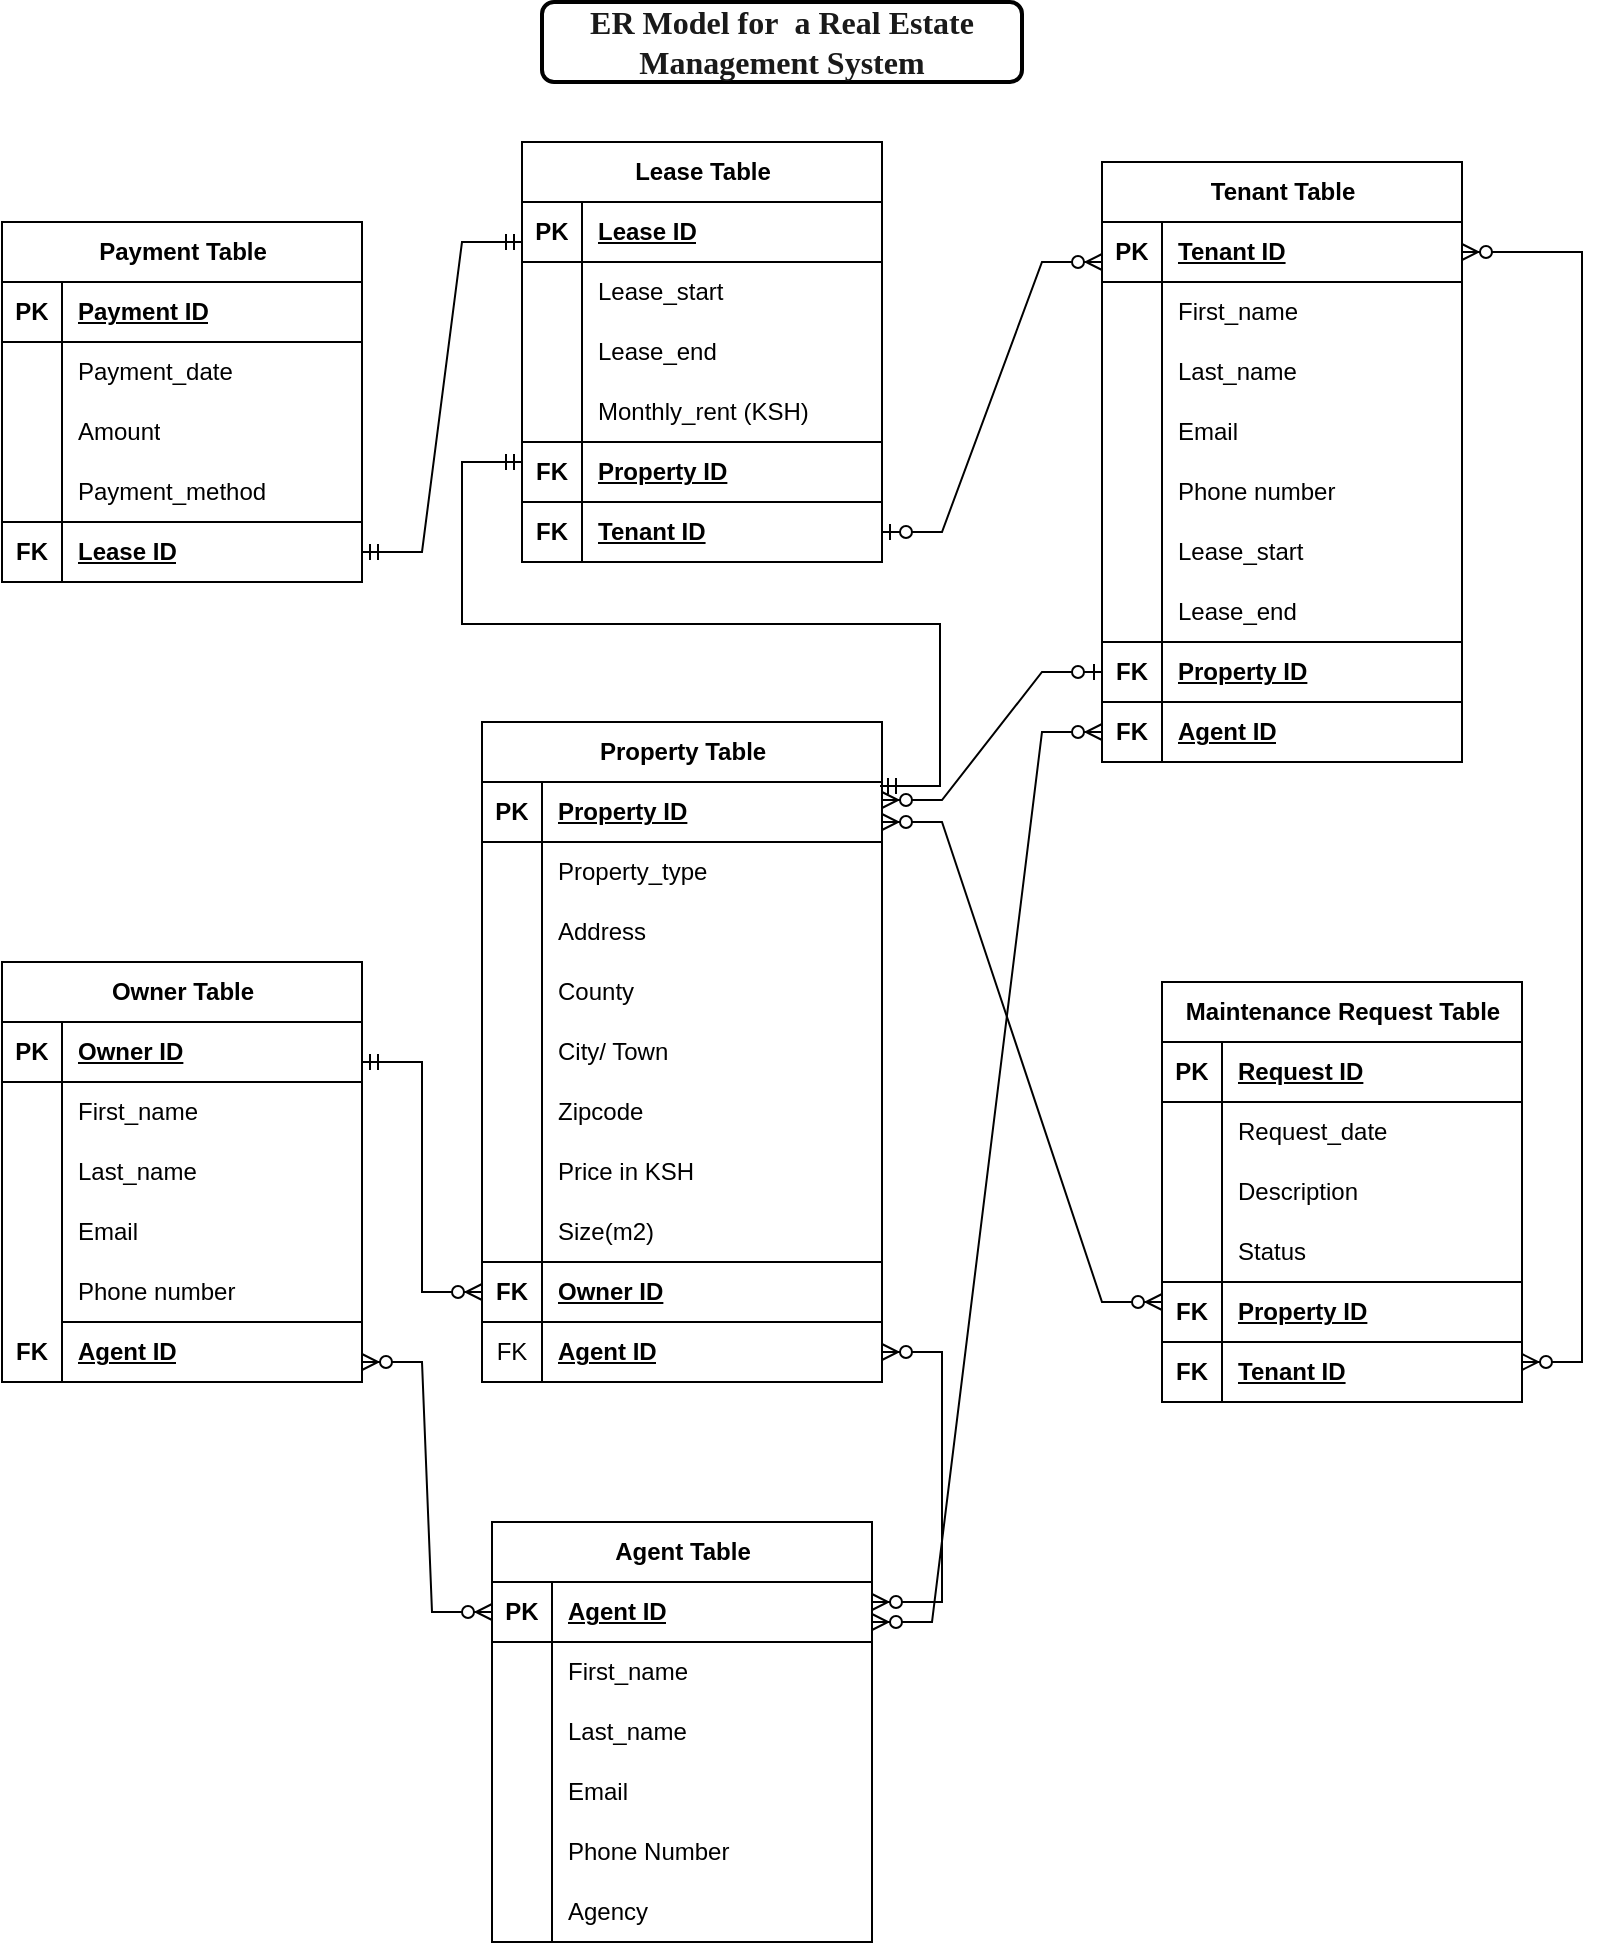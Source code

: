 <mxfile version="24.8.2">
  <diagram name="Page-1" id="UoeVk6RG-NFgn-PGUuKq">
    <mxGraphModel dx="1120" dy="2668" grid="1" gridSize="10" guides="1" tooltips="1" connect="1" arrows="1" fold="1" page="1" pageScale="1" pageWidth="850" pageHeight="1100" math="0" shadow="0">
      <root>
        <mxCell id="0" />
        <mxCell id="1" parent="0" />
        <mxCell id="qhLGTFf8GwA4wBO3YEkI-28" value="&lt;b&gt;&lt;font style=&quot;font-size: 16px;&quot; face=&quot;Times New Roman&quot; color=&quot;#1a1a1a&quot;&gt;ER Model for&amp;nbsp; a Real Estate Management System&lt;/font&gt;&lt;/b&gt;" style="text;align=center;html=1;verticalAlign=middle;whiteSpace=wrap;rounded=1;strokeColor=default;strokeWidth=2;" vertex="1" parent="1">
          <mxGeometry x="290" y="-2160" width="240" height="40" as="geometry" />
        </mxCell>
        <mxCell id="qhLGTFf8GwA4wBO3YEkI-51" value="" style="shape=tableRow;horizontal=0;startSize=0;swimlaneHead=0;swimlaneBody=0;fillColor=none;collapsible=0;dropTarget=0;points=[[0,0.5],[1,0.5]];portConstraint=eastwest;top=0;left=0;right=0;bottom=0;" vertex="1" parent="1">
          <mxGeometry x="550" y="-2130" width="180" height="30" as="geometry" />
        </mxCell>
        <mxCell id="qhLGTFf8GwA4wBO3YEkI-52" value="" style="shape=partialRectangle;connectable=0;fillColor=none;top=0;left=0;bottom=0;right=0;editable=1;overflow=hidden;whiteSpace=wrap;html=1;" vertex="1" parent="qhLGTFf8GwA4wBO3YEkI-51">
          <mxGeometry width="30" height="30" as="geometry">
            <mxRectangle width="30" height="30" as="alternateBounds" />
          </mxGeometry>
        </mxCell>
        <mxCell id="qhLGTFf8GwA4wBO3YEkI-54" value="" style="shape=tableRow;horizontal=0;startSize=0;swimlaneHead=0;swimlaneBody=0;fillColor=none;collapsible=0;dropTarget=0;points=[[0,0.5],[1,0.5]];portConstraint=eastwest;top=0;left=0;right=0;bottom=0;" vertex="1" parent="1">
          <mxGeometry x="600" y="-2060" width="180" height="30" as="geometry" />
        </mxCell>
        <mxCell id="qhLGTFf8GwA4wBO3YEkI-63" value="Property Table" style="shape=table;startSize=30;container=1;collapsible=1;childLayout=tableLayout;fixedRows=1;rowLines=0;fontStyle=1;align=center;resizeLast=1;html=1;" vertex="1" parent="1">
          <mxGeometry x="260" y="-1800" width="200" height="330" as="geometry" />
        </mxCell>
        <mxCell id="qhLGTFf8GwA4wBO3YEkI-257" value="" style="shape=tableRow;horizontal=0;startSize=0;swimlaneHead=0;swimlaneBody=0;fillColor=none;collapsible=0;dropTarget=0;points=[[0,0.5],[1,0.5]];portConstraint=eastwest;top=0;left=0;right=0;bottom=1;" vertex="1" parent="qhLGTFf8GwA4wBO3YEkI-63">
          <mxGeometry y="30" width="200" height="30" as="geometry" />
        </mxCell>
        <mxCell id="qhLGTFf8GwA4wBO3YEkI-258" value="PK" style="shape=partialRectangle;connectable=0;fillColor=none;top=0;left=0;bottom=0;right=0;fontStyle=1;overflow=hidden;whiteSpace=wrap;html=1;" vertex="1" parent="qhLGTFf8GwA4wBO3YEkI-257">
          <mxGeometry width="30" height="30" as="geometry">
            <mxRectangle width="30" height="30" as="alternateBounds" />
          </mxGeometry>
        </mxCell>
        <mxCell id="qhLGTFf8GwA4wBO3YEkI-259" value="Property ID" style="shape=partialRectangle;connectable=0;fillColor=none;top=0;left=0;bottom=0;right=0;align=left;spacingLeft=6;fontStyle=5;overflow=hidden;whiteSpace=wrap;html=1;" vertex="1" parent="qhLGTFf8GwA4wBO3YEkI-257">
          <mxGeometry x="30" width="170" height="30" as="geometry">
            <mxRectangle width="170" height="30" as="alternateBounds" />
          </mxGeometry>
        </mxCell>
        <mxCell id="qhLGTFf8GwA4wBO3YEkI-73" value="" style="shape=tableRow;horizontal=0;startSize=0;swimlaneHead=0;swimlaneBody=0;fillColor=none;collapsible=0;dropTarget=0;points=[[0,0.5],[1,0.5]];portConstraint=eastwest;top=0;left=0;right=0;bottom=0;" vertex="1" parent="qhLGTFf8GwA4wBO3YEkI-63">
          <mxGeometry y="60" width="200" height="30" as="geometry" />
        </mxCell>
        <mxCell id="qhLGTFf8GwA4wBO3YEkI-74" value="" style="shape=partialRectangle;connectable=0;fillColor=none;top=0;left=0;bottom=0;right=0;editable=1;overflow=hidden;whiteSpace=wrap;html=1;" vertex="1" parent="qhLGTFf8GwA4wBO3YEkI-73">
          <mxGeometry width="30" height="30" as="geometry">
            <mxRectangle width="30" height="30" as="alternateBounds" />
          </mxGeometry>
        </mxCell>
        <mxCell id="qhLGTFf8GwA4wBO3YEkI-75" value="Property_type" style="shape=partialRectangle;connectable=0;fillColor=none;top=0;left=0;bottom=0;right=0;align=left;spacingLeft=6;overflow=hidden;whiteSpace=wrap;html=1;" vertex="1" parent="qhLGTFf8GwA4wBO3YEkI-73">
          <mxGeometry x="30" width="170" height="30" as="geometry">
            <mxRectangle width="170" height="30" as="alternateBounds" />
          </mxGeometry>
        </mxCell>
        <mxCell id="qhLGTFf8GwA4wBO3YEkI-76" style="shape=tableRow;horizontal=0;startSize=0;swimlaneHead=0;swimlaneBody=0;fillColor=none;collapsible=0;dropTarget=0;points=[[0,0.5],[1,0.5]];portConstraint=eastwest;top=0;left=0;right=0;bottom=0;" vertex="1" parent="qhLGTFf8GwA4wBO3YEkI-63">
          <mxGeometry y="90" width="200" height="30" as="geometry" />
        </mxCell>
        <mxCell id="qhLGTFf8GwA4wBO3YEkI-77" style="shape=partialRectangle;connectable=0;fillColor=none;top=0;left=0;bottom=0;right=0;editable=1;overflow=hidden;whiteSpace=wrap;html=1;" vertex="1" parent="qhLGTFf8GwA4wBO3YEkI-76">
          <mxGeometry width="30" height="30" as="geometry">
            <mxRectangle width="30" height="30" as="alternateBounds" />
          </mxGeometry>
        </mxCell>
        <mxCell id="qhLGTFf8GwA4wBO3YEkI-78" value="Address" style="shape=partialRectangle;connectable=0;fillColor=none;top=0;left=0;bottom=0;right=0;align=left;spacingLeft=6;overflow=hidden;whiteSpace=wrap;html=1;" vertex="1" parent="qhLGTFf8GwA4wBO3YEkI-76">
          <mxGeometry x="30" width="170" height="30" as="geometry">
            <mxRectangle width="170" height="30" as="alternateBounds" />
          </mxGeometry>
        </mxCell>
        <mxCell id="qhLGTFf8GwA4wBO3YEkI-79" style="shape=tableRow;horizontal=0;startSize=0;swimlaneHead=0;swimlaneBody=0;fillColor=none;collapsible=0;dropTarget=0;points=[[0,0.5],[1,0.5]];portConstraint=eastwest;top=0;left=0;right=0;bottom=0;" vertex="1" parent="qhLGTFf8GwA4wBO3YEkI-63">
          <mxGeometry y="120" width="200" height="30" as="geometry" />
        </mxCell>
        <mxCell id="qhLGTFf8GwA4wBO3YEkI-80" style="shape=partialRectangle;connectable=0;fillColor=none;top=0;left=0;bottom=0;right=0;editable=1;overflow=hidden;whiteSpace=wrap;html=1;" vertex="1" parent="qhLGTFf8GwA4wBO3YEkI-79">
          <mxGeometry width="30" height="30" as="geometry">
            <mxRectangle width="30" height="30" as="alternateBounds" />
          </mxGeometry>
        </mxCell>
        <mxCell id="qhLGTFf8GwA4wBO3YEkI-81" value="County" style="shape=partialRectangle;connectable=0;fillColor=none;top=0;left=0;bottom=0;right=0;align=left;spacingLeft=6;overflow=hidden;whiteSpace=wrap;html=1;" vertex="1" parent="qhLGTFf8GwA4wBO3YEkI-79">
          <mxGeometry x="30" width="170" height="30" as="geometry">
            <mxRectangle width="170" height="30" as="alternateBounds" />
          </mxGeometry>
        </mxCell>
        <mxCell id="qhLGTFf8GwA4wBO3YEkI-94" style="shape=tableRow;horizontal=0;startSize=0;swimlaneHead=0;swimlaneBody=0;fillColor=none;collapsible=0;dropTarget=0;points=[[0,0.5],[1,0.5]];portConstraint=eastwest;top=0;left=0;right=0;bottom=0;" vertex="1" parent="qhLGTFf8GwA4wBO3YEkI-63">
          <mxGeometry y="150" width="200" height="30" as="geometry" />
        </mxCell>
        <mxCell id="qhLGTFf8GwA4wBO3YEkI-95" style="shape=partialRectangle;connectable=0;fillColor=none;top=0;left=0;bottom=0;right=0;editable=1;overflow=hidden;whiteSpace=wrap;html=1;" vertex="1" parent="qhLGTFf8GwA4wBO3YEkI-94">
          <mxGeometry width="30" height="30" as="geometry">
            <mxRectangle width="30" height="30" as="alternateBounds" />
          </mxGeometry>
        </mxCell>
        <mxCell id="qhLGTFf8GwA4wBO3YEkI-96" value="City/ Town" style="shape=partialRectangle;connectable=0;fillColor=none;top=0;left=0;bottom=0;right=0;align=left;spacingLeft=6;overflow=hidden;whiteSpace=wrap;html=1;" vertex="1" parent="qhLGTFf8GwA4wBO3YEkI-94">
          <mxGeometry x="30" width="170" height="30" as="geometry">
            <mxRectangle width="170" height="30" as="alternateBounds" />
          </mxGeometry>
        </mxCell>
        <mxCell id="qhLGTFf8GwA4wBO3YEkI-91" style="shape=tableRow;horizontal=0;startSize=0;swimlaneHead=0;swimlaneBody=0;fillColor=none;collapsible=0;dropTarget=0;points=[[0,0.5],[1,0.5]];portConstraint=eastwest;top=0;left=0;right=0;bottom=0;" vertex="1" parent="qhLGTFf8GwA4wBO3YEkI-63">
          <mxGeometry y="180" width="200" height="30" as="geometry" />
        </mxCell>
        <mxCell id="qhLGTFf8GwA4wBO3YEkI-92" style="shape=partialRectangle;connectable=0;fillColor=none;top=0;left=0;bottom=0;right=0;editable=1;overflow=hidden;whiteSpace=wrap;html=1;" vertex="1" parent="qhLGTFf8GwA4wBO3YEkI-91">
          <mxGeometry width="30" height="30" as="geometry">
            <mxRectangle width="30" height="30" as="alternateBounds" />
          </mxGeometry>
        </mxCell>
        <mxCell id="qhLGTFf8GwA4wBO3YEkI-93" value="Zipcode" style="shape=partialRectangle;connectable=0;fillColor=none;top=0;left=0;bottom=0;right=0;align=left;spacingLeft=6;overflow=hidden;whiteSpace=wrap;html=1;" vertex="1" parent="qhLGTFf8GwA4wBO3YEkI-91">
          <mxGeometry x="30" width="170" height="30" as="geometry">
            <mxRectangle width="170" height="30" as="alternateBounds" />
          </mxGeometry>
        </mxCell>
        <mxCell id="qhLGTFf8GwA4wBO3YEkI-88" style="shape=tableRow;horizontal=0;startSize=0;swimlaneHead=0;swimlaneBody=0;fillColor=none;collapsible=0;dropTarget=0;points=[[0,0.5],[1,0.5]];portConstraint=eastwest;top=0;left=0;right=0;bottom=0;" vertex="1" parent="qhLGTFf8GwA4wBO3YEkI-63">
          <mxGeometry y="210" width="200" height="30" as="geometry" />
        </mxCell>
        <mxCell id="qhLGTFf8GwA4wBO3YEkI-89" style="shape=partialRectangle;connectable=0;fillColor=none;top=0;left=0;bottom=0;right=0;editable=1;overflow=hidden;whiteSpace=wrap;html=1;" vertex="1" parent="qhLGTFf8GwA4wBO3YEkI-88">
          <mxGeometry width="30" height="30" as="geometry">
            <mxRectangle width="30" height="30" as="alternateBounds" />
          </mxGeometry>
        </mxCell>
        <mxCell id="qhLGTFf8GwA4wBO3YEkI-90" value="Price in KSH" style="shape=partialRectangle;connectable=0;fillColor=none;top=0;left=0;bottom=0;right=0;align=left;spacingLeft=6;overflow=hidden;whiteSpace=wrap;html=1;" vertex="1" parent="qhLGTFf8GwA4wBO3YEkI-88">
          <mxGeometry x="30" width="170" height="30" as="geometry">
            <mxRectangle width="170" height="30" as="alternateBounds" />
          </mxGeometry>
        </mxCell>
        <mxCell id="qhLGTFf8GwA4wBO3YEkI-85" style="shape=tableRow;horizontal=0;startSize=0;swimlaneHead=0;swimlaneBody=0;fillColor=none;collapsible=0;dropTarget=0;points=[[0,0.5],[1,0.5]];portConstraint=eastwest;top=0;left=0;right=0;bottom=0;" vertex="1" parent="qhLGTFf8GwA4wBO3YEkI-63">
          <mxGeometry y="240" width="200" height="30" as="geometry" />
        </mxCell>
        <mxCell id="qhLGTFf8GwA4wBO3YEkI-86" style="shape=partialRectangle;connectable=0;fillColor=none;top=0;left=0;bottom=0;right=0;editable=1;overflow=hidden;whiteSpace=wrap;html=1;" vertex="1" parent="qhLGTFf8GwA4wBO3YEkI-85">
          <mxGeometry width="30" height="30" as="geometry">
            <mxRectangle width="30" height="30" as="alternateBounds" />
          </mxGeometry>
        </mxCell>
        <mxCell id="qhLGTFf8GwA4wBO3YEkI-87" value="Size(m2)" style="shape=partialRectangle;connectable=0;fillColor=none;top=0;left=0;bottom=0;right=0;align=left;spacingLeft=6;overflow=hidden;whiteSpace=wrap;html=1;" vertex="1" parent="qhLGTFf8GwA4wBO3YEkI-85">
          <mxGeometry x="30" width="170" height="30" as="geometry">
            <mxRectangle width="170" height="30" as="alternateBounds" />
          </mxGeometry>
        </mxCell>
        <mxCell id="qhLGTFf8GwA4wBO3YEkI-156" style="shape=tableRow;horizontal=0;startSize=0;swimlaneHead=0;swimlaneBody=0;fillColor=none;collapsible=0;dropTarget=0;points=[[0,0.5],[1,0.5]];portConstraint=eastwest;top=0;left=0;right=0;bottom=0;" vertex="1" parent="qhLGTFf8GwA4wBO3YEkI-63">
          <mxGeometry y="270" width="200" height="30" as="geometry" />
        </mxCell>
        <mxCell id="qhLGTFf8GwA4wBO3YEkI-157" value="&lt;b&gt;FK&lt;/b&gt;" style="shape=partialRectangle;connectable=0;fillColor=none;top=1;left=0;bottom=0;right=0;editable=1;overflow=hidden;whiteSpace=wrap;html=1;" vertex="1" parent="qhLGTFf8GwA4wBO3YEkI-156">
          <mxGeometry width="30" height="30" as="geometry">
            <mxRectangle width="30" height="30" as="alternateBounds" />
          </mxGeometry>
        </mxCell>
        <mxCell id="qhLGTFf8GwA4wBO3YEkI-158" value="&lt;b&gt;&lt;u&gt;Owner ID&lt;/u&gt;&lt;/b&gt;" style="shape=partialRectangle;connectable=0;fillColor=none;top=1;left=0;bottom=0;right=0;align=left;spacingLeft=6;overflow=hidden;whiteSpace=wrap;html=1;" vertex="1" parent="qhLGTFf8GwA4wBO3YEkI-156">
          <mxGeometry x="30" width="170" height="30" as="geometry">
            <mxRectangle width="170" height="30" as="alternateBounds" />
          </mxGeometry>
        </mxCell>
        <mxCell id="qhLGTFf8GwA4wBO3YEkI-153" style="shape=tableRow;horizontal=0;startSize=0;swimlaneHead=0;swimlaneBody=0;fillColor=none;collapsible=0;dropTarget=0;points=[[0,0.5],[1,0.5]];portConstraint=eastwest;top=0;left=0;right=0;bottom=0;" vertex="1" parent="qhLGTFf8GwA4wBO3YEkI-63">
          <mxGeometry y="300" width="200" height="30" as="geometry" />
        </mxCell>
        <mxCell id="qhLGTFf8GwA4wBO3YEkI-154" value="FK" style="shape=partialRectangle;connectable=0;fillColor=none;top=1;left=0;bottom=0;right=0;editable=1;overflow=hidden;whiteSpace=wrap;html=1;" vertex="1" parent="qhLGTFf8GwA4wBO3YEkI-153">
          <mxGeometry width="30" height="30" as="geometry">
            <mxRectangle width="30" height="30" as="alternateBounds" />
          </mxGeometry>
        </mxCell>
        <mxCell id="qhLGTFf8GwA4wBO3YEkI-155" value="&lt;b&gt;&lt;u&gt;Agent ID&lt;/u&gt;&lt;/b&gt;" style="shape=partialRectangle;connectable=0;fillColor=none;top=1;left=0;bottom=0;right=0;align=left;spacingLeft=6;overflow=hidden;whiteSpace=wrap;html=1;" vertex="1" parent="qhLGTFf8GwA4wBO3YEkI-153">
          <mxGeometry x="30" width="170" height="30" as="geometry">
            <mxRectangle width="170" height="30" as="alternateBounds" />
          </mxGeometry>
        </mxCell>
        <mxCell id="qhLGTFf8GwA4wBO3YEkI-97" value="Owner Table" style="shape=table;startSize=30;container=1;collapsible=1;childLayout=tableLayout;fixedRows=1;rowLines=0;fontStyle=1;align=center;resizeLast=1;html=1;" vertex="1" parent="1">
          <mxGeometry x="20" y="-1680" width="180" height="210" as="geometry" />
        </mxCell>
        <mxCell id="qhLGTFf8GwA4wBO3YEkI-98" value="" style="shape=tableRow;horizontal=0;startSize=0;swimlaneHead=0;swimlaneBody=0;fillColor=none;collapsible=0;dropTarget=0;points=[[0,0.5],[1,0.5]];portConstraint=eastwest;top=0;left=0;right=0;bottom=1;" vertex="1" parent="qhLGTFf8GwA4wBO3YEkI-97">
          <mxGeometry y="30" width="180" height="30" as="geometry" />
        </mxCell>
        <mxCell id="qhLGTFf8GwA4wBO3YEkI-99" value="PK" style="shape=partialRectangle;connectable=0;fillColor=none;top=0;left=0;bottom=0;right=0;fontStyle=1;overflow=hidden;whiteSpace=wrap;html=1;" vertex="1" parent="qhLGTFf8GwA4wBO3YEkI-98">
          <mxGeometry width="30" height="30" as="geometry">
            <mxRectangle width="30" height="30" as="alternateBounds" />
          </mxGeometry>
        </mxCell>
        <mxCell id="qhLGTFf8GwA4wBO3YEkI-100" value="Owner ID" style="shape=partialRectangle;connectable=0;fillColor=none;top=0;left=0;bottom=0;right=0;align=left;spacingLeft=6;fontStyle=5;overflow=hidden;whiteSpace=wrap;html=1;" vertex="1" parent="qhLGTFf8GwA4wBO3YEkI-98">
          <mxGeometry x="30" width="150" height="30" as="geometry">
            <mxRectangle width="150" height="30" as="alternateBounds" />
          </mxGeometry>
        </mxCell>
        <mxCell id="qhLGTFf8GwA4wBO3YEkI-101" value="" style="shape=tableRow;horizontal=0;startSize=0;swimlaneHead=0;swimlaneBody=0;fillColor=none;collapsible=0;dropTarget=0;points=[[0,0.5],[1,0.5]];portConstraint=eastwest;top=0;left=0;right=0;bottom=0;" vertex="1" parent="qhLGTFf8GwA4wBO3YEkI-97">
          <mxGeometry y="60" width="180" height="30" as="geometry" />
        </mxCell>
        <mxCell id="qhLGTFf8GwA4wBO3YEkI-102" value="" style="shape=partialRectangle;connectable=0;fillColor=none;top=0;left=0;bottom=0;right=0;editable=1;overflow=hidden;whiteSpace=wrap;html=1;" vertex="1" parent="qhLGTFf8GwA4wBO3YEkI-101">
          <mxGeometry width="30" height="30" as="geometry">
            <mxRectangle width="30" height="30" as="alternateBounds" />
          </mxGeometry>
        </mxCell>
        <mxCell id="qhLGTFf8GwA4wBO3YEkI-103" value="First_name" style="shape=partialRectangle;connectable=0;fillColor=none;top=0;left=0;bottom=0;right=0;align=left;spacingLeft=6;overflow=hidden;whiteSpace=wrap;html=1;" vertex="1" parent="qhLGTFf8GwA4wBO3YEkI-101">
          <mxGeometry x="30" width="150" height="30" as="geometry">
            <mxRectangle width="150" height="30" as="alternateBounds" />
          </mxGeometry>
        </mxCell>
        <mxCell id="qhLGTFf8GwA4wBO3YEkI-104" value="" style="shape=tableRow;horizontal=0;startSize=0;swimlaneHead=0;swimlaneBody=0;fillColor=none;collapsible=0;dropTarget=0;points=[[0,0.5],[1,0.5]];portConstraint=eastwest;top=0;left=0;right=0;bottom=0;" vertex="1" parent="qhLGTFf8GwA4wBO3YEkI-97">
          <mxGeometry y="90" width="180" height="30" as="geometry" />
        </mxCell>
        <mxCell id="qhLGTFf8GwA4wBO3YEkI-105" value="" style="shape=partialRectangle;connectable=0;fillColor=none;top=0;left=0;bottom=0;right=0;editable=1;overflow=hidden;whiteSpace=wrap;html=1;" vertex="1" parent="qhLGTFf8GwA4wBO3YEkI-104">
          <mxGeometry width="30" height="30" as="geometry">
            <mxRectangle width="30" height="30" as="alternateBounds" />
          </mxGeometry>
        </mxCell>
        <mxCell id="qhLGTFf8GwA4wBO3YEkI-106" value="Last_name" style="shape=partialRectangle;connectable=0;fillColor=none;top=0;left=0;bottom=0;right=0;align=left;spacingLeft=6;overflow=hidden;whiteSpace=wrap;html=1;" vertex="1" parent="qhLGTFf8GwA4wBO3YEkI-104">
          <mxGeometry x="30" width="150" height="30" as="geometry">
            <mxRectangle width="150" height="30" as="alternateBounds" />
          </mxGeometry>
        </mxCell>
        <mxCell id="qhLGTFf8GwA4wBO3YEkI-107" value="" style="shape=tableRow;horizontal=0;startSize=0;swimlaneHead=0;swimlaneBody=0;fillColor=none;collapsible=0;dropTarget=0;points=[[0,0.5],[1,0.5]];portConstraint=eastwest;top=0;left=0;right=0;bottom=0;" vertex="1" parent="qhLGTFf8GwA4wBO3YEkI-97">
          <mxGeometry y="120" width="180" height="30" as="geometry" />
        </mxCell>
        <mxCell id="qhLGTFf8GwA4wBO3YEkI-108" value="" style="shape=partialRectangle;connectable=0;fillColor=none;top=0;left=0;bottom=0;right=0;editable=1;overflow=hidden;whiteSpace=wrap;html=1;" vertex="1" parent="qhLGTFf8GwA4wBO3YEkI-107">
          <mxGeometry width="30" height="30" as="geometry">
            <mxRectangle width="30" height="30" as="alternateBounds" />
          </mxGeometry>
        </mxCell>
        <mxCell id="qhLGTFf8GwA4wBO3YEkI-109" value="Email" style="shape=partialRectangle;connectable=0;fillColor=none;top=0;left=0;bottom=0;right=0;align=left;spacingLeft=6;overflow=hidden;whiteSpace=wrap;html=1;" vertex="1" parent="qhLGTFf8GwA4wBO3YEkI-107">
          <mxGeometry x="30" width="150" height="30" as="geometry">
            <mxRectangle width="150" height="30" as="alternateBounds" />
          </mxGeometry>
        </mxCell>
        <mxCell id="qhLGTFf8GwA4wBO3YEkI-116" style="shape=tableRow;horizontal=0;startSize=0;swimlaneHead=0;swimlaneBody=0;fillColor=none;collapsible=0;dropTarget=0;points=[[0,0.5],[1,0.5]];portConstraint=eastwest;top=0;left=0;right=0;bottom=0;" vertex="1" parent="qhLGTFf8GwA4wBO3YEkI-97">
          <mxGeometry y="150" width="180" height="30" as="geometry" />
        </mxCell>
        <mxCell id="qhLGTFf8GwA4wBO3YEkI-117" style="shape=partialRectangle;connectable=0;fillColor=none;top=0;left=0;bottom=0;right=0;editable=1;overflow=hidden;whiteSpace=wrap;html=1;" vertex="1" parent="qhLGTFf8GwA4wBO3YEkI-116">
          <mxGeometry width="30" height="30" as="geometry">
            <mxRectangle width="30" height="30" as="alternateBounds" />
          </mxGeometry>
        </mxCell>
        <mxCell id="qhLGTFf8GwA4wBO3YEkI-118" value="Phone number" style="shape=partialRectangle;connectable=0;fillColor=none;top=0;left=0;bottom=0;right=0;align=left;spacingLeft=6;overflow=hidden;whiteSpace=wrap;html=1;" vertex="1" parent="qhLGTFf8GwA4wBO3YEkI-116">
          <mxGeometry x="30" width="150" height="30" as="geometry">
            <mxRectangle width="150" height="30" as="alternateBounds" />
          </mxGeometry>
        </mxCell>
        <mxCell id="qhLGTFf8GwA4wBO3YEkI-119" style="shape=tableRow;horizontal=0;startSize=0;swimlaneHead=0;swimlaneBody=0;fillColor=none;collapsible=0;dropTarget=0;points=[[0,0.5],[1,0.5]];portConstraint=eastwest;top=0;left=0;right=0;bottom=0;" vertex="1" parent="qhLGTFf8GwA4wBO3YEkI-97">
          <mxGeometry y="180" width="180" height="30" as="geometry" />
        </mxCell>
        <mxCell id="qhLGTFf8GwA4wBO3YEkI-120" value="&lt;b&gt;FK&lt;/b&gt;" style="shape=partialRectangle;connectable=0;fillColor=none;top=0;left=0;bottom=0;right=0;editable=1;overflow=hidden;whiteSpace=wrap;html=1;" vertex="1" parent="qhLGTFf8GwA4wBO3YEkI-119">
          <mxGeometry width="30" height="30" as="geometry">
            <mxRectangle width="30" height="30" as="alternateBounds" />
          </mxGeometry>
        </mxCell>
        <mxCell id="qhLGTFf8GwA4wBO3YEkI-121" value="&lt;b&gt;&lt;u&gt;Agent ID&lt;/u&gt;&lt;/b&gt;" style="shape=partialRectangle;connectable=0;fillColor=none;top=1;left=0;bottom=0;right=0;align=left;spacingLeft=6;overflow=hidden;whiteSpace=wrap;html=1;" vertex="1" parent="qhLGTFf8GwA4wBO3YEkI-119">
          <mxGeometry x="30" width="150" height="30" as="geometry">
            <mxRectangle width="150" height="30" as="alternateBounds" />
          </mxGeometry>
        </mxCell>
        <mxCell id="qhLGTFf8GwA4wBO3YEkI-125" value="Tenant Table" style="shape=table;startSize=30;container=1;collapsible=1;childLayout=tableLayout;fixedRows=1;rowLines=0;fontStyle=1;align=center;resizeLast=1;html=1;" vertex="1" parent="1">
          <mxGeometry x="570" y="-2080" width="180" height="300" as="geometry" />
        </mxCell>
        <mxCell id="qhLGTFf8GwA4wBO3YEkI-126" value="" style="shape=tableRow;horizontal=0;startSize=0;swimlaneHead=0;swimlaneBody=0;fillColor=none;collapsible=0;dropTarget=0;points=[[0,0.5],[1,0.5]];portConstraint=eastwest;top=0;left=0;right=0;bottom=1;" vertex="1" parent="qhLGTFf8GwA4wBO3YEkI-125">
          <mxGeometry y="30" width="180" height="30" as="geometry" />
        </mxCell>
        <mxCell id="qhLGTFf8GwA4wBO3YEkI-127" value="PK" style="shape=partialRectangle;connectable=0;fillColor=none;top=0;left=0;bottom=0;right=0;fontStyle=1;overflow=hidden;whiteSpace=wrap;html=1;" vertex="1" parent="qhLGTFf8GwA4wBO3YEkI-126">
          <mxGeometry width="30" height="30" as="geometry">
            <mxRectangle width="30" height="30" as="alternateBounds" />
          </mxGeometry>
        </mxCell>
        <mxCell id="qhLGTFf8GwA4wBO3YEkI-128" value="Tenant ID" style="shape=partialRectangle;connectable=0;fillColor=none;top=0;left=0;bottom=0;right=0;align=left;spacingLeft=6;fontStyle=5;overflow=hidden;whiteSpace=wrap;html=1;" vertex="1" parent="qhLGTFf8GwA4wBO3YEkI-126">
          <mxGeometry x="30" width="150" height="30" as="geometry">
            <mxRectangle width="150" height="30" as="alternateBounds" />
          </mxGeometry>
        </mxCell>
        <mxCell id="qhLGTFf8GwA4wBO3YEkI-129" value="" style="shape=tableRow;horizontal=0;startSize=0;swimlaneHead=0;swimlaneBody=0;fillColor=none;collapsible=0;dropTarget=0;points=[[0,0.5],[1,0.5]];portConstraint=eastwest;top=0;left=0;right=0;bottom=0;" vertex="1" parent="qhLGTFf8GwA4wBO3YEkI-125">
          <mxGeometry y="60" width="180" height="30" as="geometry" />
        </mxCell>
        <mxCell id="qhLGTFf8GwA4wBO3YEkI-130" value="" style="shape=partialRectangle;connectable=0;fillColor=none;top=0;left=0;bottom=0;right=0;editable=1;overflow=hidden;whiteSpace=wrap;html=1;" vertex="1" parent="qhLGTFf8GwA4wBO3YEkI-129">
          <mxGeometry width="30" height="30" as="geometry">
            <mxRectangle width="30" height="30" as="alternateBounds" />
          </mxGeometry>
        </mxCell>
        <mxCell id="qhLGTFf8GwA4wBO3YEkI-131" value="First_name" style="shape=partialRectangle;connectable=0;fillColor=none;top=0;left=0;bottom=0;right=0;align=left;spacingLeft=6;overflow=hidden;whiteSpace=wrap;html=1;" vertex="1" parent="qhLGTFf8GwA4wBO3YEkI-129">
          <mxGeometry x="30" width="150" height="30" as="geometry">
            <mxRectangle width="150" height="30" as="alternateBounds" />
          </mxGeometry>
        </mxCell>
        <mxCell id="qhLGTFf8GwA4wBO3YEkI-132" value="" style="shape=tableRow;horizontal=0;startSize=0;swimlaneHead=0;swimlaneBody=0;fillColor=none;collapsible=0;dropTarget=0;points=[[0,0.5],[1,0.5]];portConstraint=eastwest;top=0;left=0;right=0;bottom=0;" vertex="1" parent="qhLGTFf8GwA4wBO3YEkI-125">
          <mxGeometry y="90" width="180" height="30" as="geometry" />
        </mxCell>
        <mxCell id="qhLGTFf8GwA4wBO3YEkI-133" value="" style="shape=partialRectangle;connectable=0;fillColor=none;top=0;left=0;bottom=0;right=0;editable=1;overflow=hidden;whiteSpace=wrap;html=1;" vertex="1" parent="qhLGTFf8GwA4wBO3YEkI-132">
          <mxGeometry width="30" height="30" as="geometry">
            <mxRectangle width="30" height="30" as="alternateBounds" />
          </mxGeometry>
        </mxCell>
        <mxCell id="qhLGTFf8GwA4wBO3YEkI-134" value="Last_name" style="shape=partialRectangle;connectable=0;fillColor=none;top=0;left=0;bottom=0;right=0;align=left;spacingLeft=6;overflow=hidden;whiteSpace=wrap;html=1;" vertex="1" parent="qhLGTFf8GwA4wBO3YEkI-132">
          <mxGeometry x="30" width="150" height="30" as="geometry">
            <mxRectangle width="150" height="30" as="alternateBounds" />
          </mxGeometry>
        </mxCell>
        <mxCell id="qhLGTFf8GwA4wBO3YEkI-135" value="" style="shape=tableRow;horizontal=0;startSize=0;swimlaneHead=0;swimlaneBody=0;fillColor=none;collapsible=0;dropTarget=0;points=[[0,0.5],[1,0.5]];portConstraint=eastwest;top=0;left=0;right=0;bottom=0;" vertex="1" parent="qhLGTFf8GwA4wBO3YEkI-125">
          <mxGeometry y="120" width="180" height="30" as="geometry" />
        </mxCell>
        <mxCell id="qhLGTFf8GwA4wBO3YEkI-136" value="" style="shape=partialRectangle;connectable=0;fillColor=none;top=0;left=0;bottom=0;right=0;editable=1;overflow=hidden;whiteSpace=wrap;html=1;" vertex="1" parent="qhLGTFf8GwA4wBO3YEkI-135">
          <mxGeometry width="30" height="30" as="geometry">
            <mxRectangle width="30" height="30" as="alternateBounds" />
          </mxGeometry>
        </mxCell>
        <mxCell id="qhLGTFf8GwA4wBO3YEkI-137" value="Email" style="shape=partialRectangle;connectable=0;fillColor=none;top=0;left=0;bottom=0;right=0;align=left;spacingLeft=6;overflow=hidden;whiteSpace=wrap;html=1;" vertex="1" parent="qhLGTFf8GwA4wBO3YEkI-135">
          <mxGeometry x="30" width="150" height="30" as="geometry">
            <mxRectangle width="150" height="30" as="alternateBounds" />
          </mxGeometry>
        </mxCell>
        <mxCell id="qhLGTFf8GwA4wBO3YEkI-138" style="shape=tableRow;horizontal=0;startSize=0;swimlaneHead=0;swimlaneBody=0;fillColor=none;collapsible=0;dropTarget=0;points=[[0,0.5],[1,0.5]];portConstraint=eastwest;top=0;left=0;right=0;bottom=0;" vertex="1" parent="qhLGTFf8GwA4wBO3YEkI-125">
          <mxGeometry y="150" width="180" height="30" as="geometry" />
        </mxCell>
        <mxCell id="qhLGTFf8GwA4wBO3YEkI-139" style="shape=partialRectangle;connectable=0;fillColor=none;top=0;left=0;bottom=0;right=0;editable=1;overflow=hidden;whiteSpace=wrap;html=1;" vertex="1" parent="qhLGTFf8GwA4wBO3YEkI-138">
          <mxGeometry width="30" height="30" as="geometry">
            <mxRectangle width="30" height="30" as="alternateBounds" />
          </mxGeometry>
        </mxCell>
        <mxCell id="qhLGTFf8GwA4wBO3YEkI-140" value="Phone number" style="shape=partialRectangle;connectable=0;fillColor=none;top=0;left=0;bottom=0;right=0;align=left;spacingLeft=6;overflow=hidden;whiteSpace=wrap;html=1;" vertex="1" parent="qhLGTFf8GwA4wBO3YEkI-138">
          <mxGeometry x="30" width="150" height="30" as="geometry">
            <mxRectangle width="150" height="30" as="alternateBounds" />
          </mxGeometry>
        </mxCell>
        <mxCell id="qhLGTFf8GwA4wBO3YEkI-141" style="shape=tableRow;horizontal=0;startSize=0;swimlaneHead=0;swimlaneBody=0;fillColor=none;collapsible=0;dropTarget=0;points=[[0,0.5],[1,0.5]];portConstraint=eastwest;top=0;left=0;right=0;bottom=0;" vertex="1" parent="qhLGTFf8GwA4wBO3YEkI-125">
          <mxGeometry y="180" width="180" height="30" as="geometry" />
        </mxCell>
        <mxCell id="qhLGTFf8GwA4wBO3YEkI-142" style="shape=partialRectangle;connectable=0;fillColor=none;top=0;left=0;bottom=0;right=0;editable=1;overflow=hidden;whiteSpace=wrap;html=1;" vertex="1" parent="qhLGTFf8GwA4wBO3YEkI-141">
          <mxGeometry width="30" height="30" as="geometry">
            <mxRectangle width="30" height="30" as="alternateBounds" />
          </mxGeometry>
        </mxCell>
        <mxCell id="qhLGTFf8GwA4wBO3YEkI-143" value="Lease_start" style="shape=partialRectangle;connectable=0;fillColor=none;top=0;left=0;bottom=0;right=0;align=left;spacingLeft=6;overflow=hidden;whiteSpace=wrap;html=1;" vertex="1" parent="qhLGTFf8GwA4wBO3YEkI-141">
          <mxGeometry x="30" width="150" height="30" as="geometry">
            <mxRectangle width="150" height="30" as="alternateBounds" />
          </mxGeometry>
        </mxCell>
        <mxCell id="qhLGTFf8GwA4wBO3YEkI-144" style="shape=tableRow;horizontal=0;startSize=0;swimlaneHead=0;swimlaneBody=0;fillColor=none;collapsible=0;dropTarget=0;points=[[0,0.5],[1,0.5]];portConstraint=eastwest;top=0;left=0;right=0;bottom=0;" vertex="1" parent="qhLGTFf8GwA4wBO3YEkI-125">
          <mxGeometry y="210" width="180" height="30" as="geometry" />
        </mxCell>
        <mxCell id="qhLGTFf8GwA4wBO3YEkI-145" style="shape=partialRectangle;connectable=0;fillColor=none;top=0;left=0;bottom=0;right=0;editable=1;overflow=hidden;whiteSpace=wrap;html=1;" vertex="1" parent="qhLGTFf8GwA4wBO3YEkI-144">
          <mxGeometry width="30" height="30" as="geometry">
            <mxRectangle width="30" height="30" as="alternateBounds" />
          </mxGeometry>
        </mxCell>
        <mxCell id="qhLGTFf8GwA4wBO3YEkI-146" value="Lease_end" style="shape=partialRectangle;connectable=0;fillColor=none;top=0;left=0;bottom=0;right=0;align=left;spacingLeft=6;overflow=hidden;whiteSpace=wrap;html=1;" vertex="1" parent="qhLGTFf8GwA4wBO3YEkI-144">
          <mxGeometry x="30" width="150" height="30" as="geometry">
            <mxRectangle width="150" height="30" as="alternateBounds" />
          </mxGeometry>
        </mxCell>
        <mxCell id="qhLGTFf8GwA4wBO3YEkI-147" style="shape=tableRow;horizontal=0;startSize=0;swimlaneHead=0;swimlaneBody=0;fillColor=none;collapsible=0;dropTarget=0;points=[[0,0.5],[1,0.5]];portConstraint=eastwest;top=0;left=0;right=0;bottom=0;" vertex="1" parent="qhLGTFf8GwA4wBO3YEkI-125">
          <mxGeometry y="240" width="180" height="30" as="geometry" />
        </mxCell>
        <mxCell id="qhLGTFf8GwA4wBO3YEkI-148" value="&lt;b&gt;FK&lt;/b&gt;" style="shape=partialRectangle;connectable=0;fillColor=none;top=1;left=0;bottom=0;right=0;editable=1;overflow=hidden;whiteSpace=wrap;html=1;" vertex="1" parent="qhLGTFf8GwA4wBO3YEkI-147">
          <mxGeometry width="30" height="30" as="geometry">
            <mxRectangle width="30" height="30" as="alternateBounds" />
          </mxGeometry>
        </mxCell>
        <mxCell id="qhLGTFf8GwA4wBO3YEkI-149" value="&lt;b&gt;&lt;u&gt;Property ID&lt;/u&gt;&lt;/b&gt;" style="shape=partialRectangle;connectable=0;fillColor=none;top=1;left=0;bottom=0;right=0;align=left;spacingLeft=6;overflow=hidden;whiteSpace=wrap;html=1;" vertex="1" parent="qhLGTFf8GwA4wBO3YEkI-147">
          <mxGeometry x="30" width="150" height="30" as="geometry">
            <mxRectangle width="150" height="30" as="alternateBounds" />
          </mxGeometry>
        </mxCell>
        <mxCell id="qhLGTFf8GwA4wBO3YEkI-150" style="shape=tableRow;horizontal=0;startSize=0;swimlaneHead=0;swimlaneBody=0;fillColor=none;collapsible=0;dropTarget=0;points=[[0,0.5],[1,0.5]];portConstraint=eastwest;top=0;left=0;right=0;bottom=0;" vertex="1" parent="qhLGTFf8GwA4wBO3YEkI-125">
          <mxGeometry y="270" width="180" height="30" as="geometry" />
        </mxCell>
        <mxCell id="qhLGTFf8GwA4wBO3YEkI-151" value="&lt;b&gt;FK&lt;/b&gt;" style="shape=partialRectangle;connectable=0;fillColor=none;top=1;left=0;bottom=0;right=0;editable=1;overflow=hidden;whiteSpace=wrap;html=1;" vertex="1" parent="qhLGTFf8GwA4wBO3YEkI-150">
          <mxGeometry width="30" height="30" as="geometry">
            <mxRectangle width="30" height="30" as="alternateBounds" />
          </mxGeometry>
        </mxCell>
        <mxCell id="qhLGTFf8GwA4wBO3YEkI-152" value="&lt;b&gt;&lt;u style=&quot;&quot;&gt;Agent ID&lt;/u&gt;&lt;/b&gt;" style="shape=partialRectangle;connectable=0;fillColor=none;top=1;left=0;bottom=0;right=0;align=left;spacingLeft=6;overflow=hidden;whiteSpace=wrap;html=1;" vertex="1" parent="qhLGTFf8GwA4wBO3YEkI-150">
          <mxGeometry x="30" width="150" height="30" as="geometry">
            <mxRectangle width="150" height="30" as="alternateBounds" />
          </mxGeometry>
        </mxCell>
        <mxCell id="qhLGTFf8GwA4wBO3YEkI-159" value="Lease Table" style="shape=table;startSize=30;container=1;collapsible=1;childLayout=tableLayout;fixedRows=1;rowLines=0;fontStyle=1;align=center;resizeLast=1;html=1;" vertex="1" parent="1">
          <mxGeometry x="280" y="-2090" width="180" height="210" as="geometry" />
        </mxCell>
        <mxCell id="qhLGTFf8GwA4wBO3YEkI-160" value="" style="shape=tableRow;horizontal=0;startSize=0;swimlaneHead=0;swimlaneBody=0;fillColor=none;collapsible=0;dropTarget=0;points=[[0,0.5],[1,0.5]];portConstraint=eastwest;top=0;left=0;right=0;bottom=1;" vertex="1" parent="qhLGTFf8GwA4wBO3YEkI-159">
          <mxGeometry y="30" width="180" height="30" as="geometry" />
        </mxCell>
        <mxCell id="qhLGTFf8GwA4wBO3YEkI-161" value="PK" style="shape=partialRectangle;connectable=0;fillColor=none;top=0;left=0;bottom=0;right=0;fontStyle=1;overflow=hidden;whiteSpace=wrap;html=1;" vertex="1" parent="qhLGTFf8GwA4wBO3YEkI-160">
          <mxGeometry width="30" height="30" as="geometry">
            <mxRectangle width="30" height="30" as="alternateBounds" />
          </mxGeometry>
        </mxCell>
        <mxCell id="qhLGTFf8GwA4wBO3YEkI-162" value="Lease ID" style="shape=partialRectangle;connectable=0;fillColor=none;top=0;left=0;bottom=0;right=0;align=left;spacingLeft=6;fontStyle=5;overflow=hidden;whiteSpace=wrap;html=1;" vertex="1" parent="qhLGTFf8GwA4wBO3YEkI-160">
          <mxGeometry x="30" width="150" height="30" as="geometry">
            <mxRectangle width="150" height="30" as="alternateBounds" />
          </mxGeometry>
        </mxCell>
        <mxCell id="qhLGTFf8GwA4wBO3YEkI-163" value="" style="shape=tableRow;horizontal=0;startSize=0;swimlaneHead=0;swimlaneBody=0;fillColor=none;collapsible=0;dropTarget=0;points=[[0,0.5],[1,0.5]];portConstraint=eastwest;top=0;left=0;right=0;bottom=0;" vertex="1" parent="qhLGTFf8GwA4wBO3YEkI-159">
          <mxGeometry y="60" width="180" height="30" as="geometry" />
        </mxCell>
        <mxCell id="qhLGTFf8GwA4wBO3YEkI-164" value="" style="shape=partialRectangle;connectable=0;fillColor=none;top=0;left=0;bottom=0;right=0;editable=1;overflow=hidden;whiteSpace=wrap;html=1;" vertex="1" parent="qhLGTFf8GwA4wBO3YEkI-163">
          <mxGeometry width="30" height="30" as="geometry">
            <mxRectangle width="30" height="30" as="alternateBounds" />
          </mxGeometry>
        </mxCell>
        <mxCell id="qhLGTFf8GwA4wBO3YEkI-165" value="Lease_start" style="shape=partialRectangle;connectable=0;fillColor=none;top=0;left=0;bottom=0;right=0;align=left;spacingLeft=6;overflow=hidden;whiteSpace=wrap;html=1;" vertex="1" parent="qhLGTFf8GwA4wBO3YEkI-163">
          <mxGeometry x="30" width="150" height="30" as="geometry">
            <mxRectangle width="150" height="30" as="alternateBounds" />
          </mxGeometry>
        </mxCell>
        <mxCell id="qhLGTFf8GwA4wBO3YEkI-166" value="" style="shape=tableRow;horizontal=0;startSize=0;swimlaneHead=0;swimlaneBody=0;fillColor=none;collapsible=0;dropTarget=0;points=[[0,0.5],[1,0.5]];portConstraint=eastwest;top=0;left=0;right=0;bottom=0;" vertex="1" parent="qhLGTFf8GwA4wBO3YEkI-159">
          <mxGeometry y="90" width="180" height="30" as="geometry" />
        </mxCell>
        <mxCell id="qhLGTFf8GwA4wBO3YEkI-167" value="" style="shape=partialRectangle;connectable=0;fillColor=none;top=0;left=0;bottom=0;right=0;editable=1;overflow=hidden;whiteSpace=wrap;html=1;" vertex="1" parent="qhLGTFf8GwA4wBO3YEkI-166">
          <mxGeometry width="30" height="30" as="geometry">
            <mxRectangle width="30" height="30" as="alternateBounds" />
          </mxGeometry>
        </mxCell>
        <mxCell id="qhLGTFf8GwA4wBO3YEkI-168" value="Lease_end" style="shape=partialRectangle;connectable=0;fillColor=none;top=0;left=0;bottom=0;right=0;align=left;spacingLeft=6;overflow=hidden;whiteSpace=wrap;html=1;" vertex="1" parent="qhLGTFf8GwA4wBO3YEkI-166">
          <mxGeometry x="30" width="150" height="30" as="geometry">
            <mxRectangle width="150" height="30" as="alternateBounds" />
          </mxGeometry>
        </mxCell>
        <mxCell id="qhLGTFf8GwA4wBO3YEkI-169" value="" style="shape=tableRow;horizontal=0;startSize=0;swimlaneHead=0;swimlaneBody=0;fillColor=none;collapsible=0;dropTarget=0;points=[[0,0.5],[1,0.5]];portConstraint=eastwest;top=0;left=0;right=0;bottom=0;" vertex="1" parent="qhLGTFf8GwA4wBO3YEkI-159">
          <mxGeometry y="120" width="180" height="30" as="geometry" />
        </mxCell>
        <mxCell id="qhLGTFf8GwA4wBO3YEkI-170" value="" style="shape=partialRectangle;connectable=0;fillColor=none;top=0;left=0;bottom=0;right=0;editable=1;overflow=hidden;whiteSpace=wrap;html=1;" vertex="1" parent="qhLGTFf8GwA4wBO3YEkI-169">
          <mxGeometry width="30" height="30" as="geometry">
            <mxRectangle width="30" height="30" as="alternateBounds" />
          </mxGeometry>
        </mxCell>
        <mxCell id="qhLGTFf8GwA4wBO3YEkI-171" value="Monthly_rent (KSH)" style="shape=partialRectangle;connectable=0;fillColor=none;top=0;left=0;bottom=0;right=0;align=left;spacingLeft=6;overflow=hidden;whiteSpace=wrap;html=1;" vertex="1" parent="qhLGTFf8GwA4wBO3YEkI-169">
          <mxGeometry x="30" width="150" height="30" as="geometry">
            <mxRectangle width="150" height="30" as="alternateBounds" />
          </mxGeometry>
        </mxCell>
        <mxCell id="qhLGTFf8GwA4wBO3YEkI-172" style="shape=tableRow;horizontal=0;startSize=0;swimlaneHead=0;swimlaneBody=0;fillColor=none;collapsible=0;dropTarget=0;points=[[0,0.5],[1,0.5]];portConstraint=eastwest;top=0;left=0;right=0;bottom=0;" vertex="1" parent="qhLGTFf8GwA4wBO3YEkI-159">
          <mxGeometry y="150" width="180" height="30" as="geometry" />
        </mxCell>
        <mxCell id="qhLGTFf8GwA4wBO3YEkI-173" value="&lt;b&gt;FK&lt;/b&gt;" style="shape=partialRectangle;connectable=0;fillColor=none;top=1;left=0;bottom=0;right=0;editable=1;overflow=hidden;whiteSpace=wrap;html=1;" vertex="1" parent="qhLGTFf8GwA4wBO3YEkI-172">
          <mxGeometry width="30" height="30" as="geometry">
            <mxRectangle width="30" height="30" as="alternateBounds" />
          </mxGeometry>
        </mxCell>
        <mxCell id="qhLGTFf8GwA4wBO3YEkI-174" value="&lt;b&gt;&lt;u&gt;Property ID&lt;/u&gt;&lt;/b&gt;" style="shape=partialRectangle;connectable=0;fillColor=none;top=1;left=0;bottom=0;right=0;align=left;spacingLeft=6;overflow=hidden;whiteSpace=wrap;html=1;" vertex="1" parent="qhLGTFf8GwA4wBO3YEkI-172">
          <mxGeometry x="30" width="150" height="30" as="geometry">
            <mxRectangle width="150" height="30" as="alternateBounds" />
          </mxGeometry>
        </mxCell>
        <mxCell id="qhLGTFf8GwA4wBO3YEkI-175" style="shape=tableRow;horizontal=0;startSize=0;swimlaneHead=0;swimlaneBody=0;fillColor=none;collapsible=0;dropTarget=0;points=[[0,0.5],[1,0.5]];portConstraint=eastwest;top=0;left=0;right=0;bottom=0;" vertex="1" parent="qhLGTFf8GwA4wBO3YEkI-159">
          <mxGeometry y="180" width="180" height="30" as="geometry" />
        </mxCell>
        <mxCell id="qhLGTFf8GwA4wBO3YEkI-176" value="&lt;b&gt;FK&lt;/b&gt;" style="shape=partialRectangle;connectable=0;fillColor=none;top=1;left=0;bottom=0;right=0;editable=1;overflow=hidden;whiteSpace=wrap;html=1;" vertex="1" parent="qhLGTFf8GwA4wBO3YEkI-175">
          <mxGeometry width="30" height="30" as="geometry">
            <mxRectangle width="30" height="30" as="alternateBounds" />
          </mxGeometry>
        </mxCell>
        <mxCell id="qhLGTFf8GwA4wBO3YEkI-177" value="&lt;b&gt;&lt;u&gt;Tenant ID&lt;/u&gt;&lt;/b&gt;" style="shape=partialRectangle;connectable=0;fillColor=none;top=1;left=0;bottom=0;right=0;align=left;spacingLeft=6;overflow=hidden;whiteSpace=wrap;html=1;" vertex="1" parent="qhLGTFf8GwA4wBO3YEkI-175">
          <mxGeometry x="30" width="150" height="30" as="geometry">
            <mxRectangle width="150" height="30" as="alternateBounds" />
          </mxGeometry>
        </mxCell>
        <mxCell id="qhLGTFf8GwA4wBO3YEkI-181" value="Maintenance Request Table" style="shape=table;startSize=30;container=1;collapsible=1;childLayout=tableLayout;fixedRows=1;rowLines=0;fontStyle=1;align=center;resizeLast=1;html=1;" vertex="1" parent="1">
          <mxGeometry x="600" y="-1670" width="180" height="210" as="geometry" />
        </mxCell>
        <mxCell id="qhLGTFf8GwA4wBO3YEkI-182" value="" style="shape=tableRow;horizontal=0;startSize=0;swimlaneHead=0;swimlaneBody=0;fillColor=none;collapsible=0;dropTarget=0;points=[[0,0.5],[1,0.5]];portConstraint=eastwest;top=0;left=0;right=0;bottom=1;" vertex="1" parent="qhLGTFf8GwA4wBO3YEkI-181">
          <mxGeometry y="30" width="180" height="30" as="geometry" />
        </mxCell>
        <mxCell id="qhLGTFf8GwA4wBO3YEkI-183" value="PK" style="shape=partialRectangle;connectable=0;fillColor=none;top=0;left=0;bottom=0;right=0;fontStyle=1;overflow=hidden;whiteSpace=wrap;html=1;" vertex="1" parent="qhLGTFf8GwA4wBO3YEkI-182">
          <mxGeometry width="30" height="30" as="geometry">
            <mxRectangle width="30" height="30" as="alternateBounds" />
          </mxGeometry>
        </mxCell>
        <mxCell id="qhLGTFf8GwA4wBO3YEkI-184" value="Request ID" style="shape=partialRectangle;connectable=0;fillColor=none;top=0;left=0;bottom=0;right=0;align=left;spacingLeft=6;fontStyle=5;overflow=hidden;whiteSpace=wrap;html=1;" vertex="1" parent="qhLGTFf8GwA4wBO3YEkI-182">
          <mxGeometry x="30" width="150" height="30" as="geometry">
            <mxRectangle width="150" height="30" as="alternateBounds" />
          </mxGeometry>
        </mxCell>
        <mxCell id="qhLGTFf8GwA4wBO3YEkI-185" value="" style="shape=tableRow;horizontal=0;startSize=0;swimlaneHead=0;swimlaneBody=0;fillColor=none;collapsible=0;dropTarget=0;points=[[0,0.5],[1,0.5]];portConstraint=eastwest;top=0;left=0;right=0;bottom=0;" vertex="1" parent="qhLGTFf8GwA4wBO3YEkI-181">
          <mxGeometry y="60" width="180" height="30" as="geometry" />
        </mxCell>
        <mxCell id="qhLGTFf8GwA4wBO3YEkI-186" value="" style="shape=partialRectangle;connectable=0;fillColor=none;top=0;left=0;bottom=0;right=0;editable=1;overflow=hidden;whiteSpace=wrap;html=1;" vertex="1" parent="qhLGTFf8GwA4wBO3YEkI-185">
          <mxGeometry width="30" height="30" as="geometry">
            <mxRectangle width="30" height="30" as="alternateBounds" />
          </mxGeometry>
        </mxCell>
        <mxCell id="qhLGTFf8GwA4wBO3YEkI-187" value="Request_date" style="shape=partialRectangle;connectable=0;fillColor=none;top=0;left=0;bottom=0;right=0;align=left;spacingLeft=6;overflow=hidden;whiteSpace=wrap;html=1;" vertex="1" parent="qhLGTFf8GwA4wBO3YEkI-185">
          <mxGeometry x="30" width="150" height="30" as="geometry">
            <mxRectangle width="150" height="30" as="alternateBounds" />
          </mxGeometry>
        </mxCell>
        <mxCell id="qhLGTFf8GwA4wBO3YEkI-188" value="" style="shape=tableRow;horizontal=0;startSize=0;swimlaneHead=0;swimlaneBody=0;fillColor=none;collapsible=0;dropTarget=0;points=[[0,0.5],[1,0.5]];portConstraint=eastwest;top=0;left=0;right=0;bottom=0;" vertex="1" parent="qhLGTFf8GwA4wBO3YEkI-181">
          <mxGeometry y="90" width="180" height="30" as="geometry" />
        </mxCell>
        <mxCell id="qhLGTFf8GwA4wBO3YEkI-189" value="" style="shape=partialRectangle;connectable=0;fillColor=none;top=0;left=0;bottom=0;right=0;editable=1;overflow=hidden;whiteSpace=wrap;html=1;" vertex="1" parent="qhLGTFf8GwA4wBO3YEkI-188">
          <mxGeometry width="30" height="30" as="geometry">
            <mxRectangle width="30" height="30" as="alternateBounds" />
          </mxGeometry>
        </mxCell>
        <mxCell id="qhLGTFf8GwA4wBO3YEkI-190" value="Description" style="shape=partialRectangle;connectable=0;fillColor=none;top=0;left=0;bottom=0;right=0;align=left;spacingLeft=6;overflow=hidden;whiteSpace=wrap;html=1;" vertex="1" parent="qhLGTFf8GwA4wBO3YEkI-188">
          <mxGeometry x="30" width="150" height="30" as="geometry">
            <mxRectangle width="150" height="30" as="alternateBounds" />
          </mxGeometry>
        </mxCell>
        <mxCell id="qhLGTFf8GwA4wBO3YEkI-191" value="" style="shape=tableRow;horizontal=0;startSize=0;swimlaneHead=0;swimlaneBody=0;fillColor=none;collapsible=0;dropTarget=0;points=[[0,0.5],[1,0.5]];portConstraint=eastwest;top=0;left=0;right=0;bottom=0;" vertex="1" parent="qhLGTFf8GwA4wBO3YEkI-181">
          <mxGeometry y="120" width="180" height="30" as="geometry" />
        </mxCell>
        <mxCell id="qhLGTFf8GwA4wBO3YEkI-192" value="" style="shape=partialRectangle;connectable=0;fillColor=none;top=0;left=0;bottom=0;right=0;editable=1;overflow=hidden;whiteSpace=wrap;html=1;" vertex="1" parent="qhLGTFf8GwA4wBO3YEkI-191">
          <mxGeometry width="30" height="30" as="geometry">
            <mxRectangle width="30" height="30" as="alternateBounds" />
          </mxGeometry>
        </mxCell>
        <mxCell id="qhLGTFf8GwA4wBO3YEkI-193" value="Status" style="shape=partialRectangle;connectable=0;fillColor=none;top=0;left=0;bottom=0;right=0;align=left;spacingLeft=6;overflow=hidden;whiteSpace=wrap;html=1;" vertex="1" parent="qhLGTFf8GwA4wBO3YEkI-191">
          <mxGeometry x="30" width="150" height="30" as="geometry">
            <mxRectangle width="150" height="30" as="alternateBounds" />
          </mxGeometry>
        </mxCell>
        <mxCell id="qhLGTFf8GwA4wBO3YEkI-194" style="shape=tableRow;horizontal=0;startSize=0;swimlaneHead=0;swimlaneBody=0;fillColor=none;collapsible=0;dropTarget=0;points=[[0,0.5],[1,0.5]];portConstraint=eastwest;top=0;left=0;right=0;bottom=0;" vertex="1" parent="qhLGTFf8GwA4wBO3YEkI-181">
          <mxGeometry y="150" width="180" height="30" as="geometry" />
        </mxCell>
        <mxCell id="qhLGTFf8GwA4wBO3YEkI-195" value="FK" style="shape=partialRectangle;connectable=0;fillColor=none;top=1;left=0;bottom=0;right=0;editable=1;overflow=hidden;whiteSpace=wrap;html=1;fontStyle=1" vertex="1" parent="qhLGTFf8GwA4wBO3YEkI-194">
          <mxGeometry width="30" height="30" as="geometry">
            <mxRectangle width="30" height="30" as="alternateBounds" />
          </mxGeometry>
        </mxCell>
        <mxCell id="qhLGTFf8GwA4wBO3YEkI-196" value="Property ID" style="shape=partialRectangle;connectable=0;fillColor=none;top=1;left=0;bottom=0;right=0;align=left;spacingLeft=6;overflow=hidden;whiteSpace=wrap;html=1;fontStyle=5" vertex="1" parent="qhLGTFf8GwA4wBO3YEkI-194">
          <mxGeometry x="30" width="150" height="30" as="geometry">
            <mxRectangle width="150" height="30" as="alternateBounds" />
          </mxGeometry>
        </mxCell>
        <mxCell id="qhLGTFf8GwA4wBO3YEkI-197" style="shape=tableRow;horizontal=0;startSize=0;swimlaneHead=0;swimlaneBody=0;fillColor=none;collapsible=0;dropTarget=0;points=[[0,0.5],[1,0.5]];portConstraint=eastwest;top=0;left=0;right=0;bottom=0;" vertex="1" parent="qhLGTFf8GwA4wBO3YEkI-181">
          <mxGeometry y="180" width="180" height="30" as="geometry" />
        </mxCell>
        <mxCell id="qhLGTFf8GwA4wBO3YEkI-198" value="FK" style="shape=partialRectangle;connectable=0;fillColor=none;top=1;left=0;bottom=0;right=0;editable=1;overflow=hidden;whiteSpace=wrap;html=1;fontStyle=1" vertex="1" parent="qhLGTFf8GwA4wBO3YEkI-197">
          <mxGeometry width="30" height="30" as="geometry">
            <mxRectangle width="30" height="30" as="alternateBounds" />
          </mxGeometry>
        </mxCell>
        <mxCell id="qhLGTFf8GwA4wBO3YEkI-199" value="Tenant ID" style="shape=partialRectangle;connectable=0;fillColor=none;top=1;left=0;bottom=0;right=0;align=left;spacingLeft=6;overflow=hidden;whiteSpace=wrap;html=1;fontStyle=5" vertex="1" parent="qhLGTFf8GwA4wBO3YEkI-197">
          <mxGeometry x="30" width="150" height="30" as="geometry">
            <mxRectangle width="150" height="30" as="alternateBounds" />
          </mxGeometry>
        </mxCell>
        <mxCell id="qhLGTFf8GwA4wBO3YEkI-200" value="Payment Table" style="shape=table;startSize=30;container=1;collapsible=1;childLayout=tableLayout;fixedRows=1;rowLines=0;fontStyle=1;align=center;resizeLast=1;html=1;" vertex="1" parent="1">
          <mxGeometry x="20" y="-2050" width="180" height="180" as="geometry" />
        </mxCell>
        <mxCell id="qhLGTFf8GwA4wBO3YEkI-201" value="" style="shape=tableRow;horizontal=0;startSize=0;swimlaneHead=0;swimlaneBody=0;fillColor=none;collapsible=0;dropTarget=0;points=[[0,0.5],[1,0.5]];portConstraint=eastwest;top=0;left=0;right=0;bottom=1;" vertex="1" parent="qhLGTFf8GwA4wBO3YEkI-200">
          <mxGeometry y="30" width="180" height="30" as="geometry" />
        </mxCell>
        <mxCell id="qhLGTFf8GwA4wBO3YEkI-202" value="PK" style="shape=partialRectangle;connectable=0;fillColor=none;top=0;left=0;bottom=0;right=0;fontStyle=1;overflow=hidden;whiteSpace=wrap;html=1;" vertex="1" parent="qhLGTFf8GwA4wBO3YEkI-201">
          <mxGeometry width="30" height="30" as="geometry">
            <mxRectangle width="30" height="30" as="alternateBounds" />
          </mxGeometry>
        </mxCell>
        <mxCell id="qhLGTFf8GwA4wBO3YEkI-203" value="Payment ID" style="shape=partialRectangle;connectable=0;fillColor=none;top=0;left=0;bottom=0;right=0;align=left;spacingLeft=6;fontStyle=5;overflow=hidden;whiteSpace=wrap;html=1;" vertex="1" parent="qhLGTFf8GwA4wBO3YEkI-201">
          <mxGeometry x="30" width="150" height="30" as="geometry">
            <mxRectangle width="150" height="30" as="alternateBounds" />
          </mxGeometry>
        </mxCell>
        <mxCell id="qhLGTFf8GwA4wBO3YEkI-204" value="" style="shape=tableRow;horizontal=0;startSize=0;swimlaneHead=0;swimlaneBody=0;fillColor=none;collapsible=0;dropTarget=0;points=[[0,0.5],[1,0.5]];portConstraint=eastwest;top=0;left=0;right=0;bottom=0;" vertex="1" parent="qhLGTFf8GwA4wBO3YEkI-200">
          <mxGeometry y="60" width="180" height="30" as="geometry" />
        </mxCell>
        <mxCell id="qhLGTFf8GwA4wBO3YEkI-205" value="" style="shape=partialRectangle;connectable=0;fillColor=none;top=0;left=0;bottom=0;right=0;editable=1;overflow=hidden;whiteSpace=wrap;html=1;" vertex="1" parent="qhLGTFf8GwA4wBO3YEkI-204">
          <mxGeometry width="30" height="30" as="geometry">
            <mxRectangle width="30" height="30" as="alternateBounds" />
          </mxGeometry>
        </mxCell>
        <mxCell id="qhLGTFf8GwA4wBO3YEkI-206" value="Payment_date" style="shape=partialRectangle;connectable=0;fillColor=none;top=0;left=0;bottom=0;right=0;align=left;spacingLeft=6;overflow=hidden;whiteSpace=wrap;html=1;" vertex="1" parent="qhLGTFf8GwA4wBO3YEkI-204">
          <mxGeometry x="30" width="150" height="30" as="geometry">
            <mxRectangle width="150" height="30" as="alternateBounds" />
          </mxGeometry>
        </mxCell>
        <mxCell id="qhLGTFf8GwA4wBO3YEkI-207" value="" style="shape=tableRow;horizontal=0;startSize=0;swimlaneHead=0;swimlaneBody=0;fillColor=none;collapsible=0;dropTarget=0;points=[[0,0.5],[1,0.5]];portConstraint=eastwest;top=0;left=0;right=0;bottom=0;" vertex="1" parent="qhLGTFf8GwA4wBO3YEkI-200">
          <mxGeometry y="90" width="180" height="30" as="geometry" />
        </mxCell>
        <mxCell id="qhLGTFf8GwA4wBO3YEkI-208" value="" style="shape=partialRectangle;connectable=0;fillColor=none;top=0;left=0;bottom=0;right=0;editable=1;overflow=hidden;whiteSpace=wrap;html=1;" vertex="1" parent="qhLGTFf8GwA4wBO3YEkI-207">
          <mxGeometry width="30" height="30" as="geometry">
            <mxRectangle width="30" height="30" as="alternateBounds" />
          </mxGeometry>
        </mxCell>
        <mxCell id="qhLGTFf8GwA4wBO3YEkI-209" value="Amount" style="shape=partialRectangle;connectable=0;fillColor=none;top=0;left=0;bottom=0;right=0;align=left;spacingLeft=6;overflow=hidden;whiteSpace=wrap;html=1;" vertex="1" parent="qhLGTFf8GwA4wBO3YEkI-207">
          <mxGeometry x="30" width="150" height="30" as="geometry">
            <mxRectangle width="150" height="30" as="alternateBounds" />
          </mxGeometry>
        </mxCell>
        <mxCell id="qhLGTFf8GwA4wBO3YEkI-210" value="" style="shape=tableRow;horizontal=0;startSize=0;swimlaneHead=0;swimlaneBody=0;fillColor=none;collapsible=0;dropTarget=0;points=[[0,0.5],[1,0.5]];portConstraint=eastwest;top=0;left=0;right=0;bottom=0;" vertex="1" parent="qhLGTFf8GwA4wBO3YEkI-200">
          <mxGeometry y="120" width="180" height="30" as="geometry" />
        </mxCell>
        <mxCell id="qhLGTFf8GwA4wBO3YEkI-211" value="" style="shape=partialRectangle;connectable=0;fillColor=none;top=0;left=0;bottom=0;right=0;editable=1;overflow=hidden;whiteSpace=wrap;html=1;" vertex="1" parent="qhLGTFf8GwA4wBO3YEkI-210">
          <mxGeometry width="30" height="30" as="geometry">
            <mxRectangle width="30" height="30" as="alternateBounds" />
          </mxGeometry>
        </mxCell>
        <mxCell id="qhLGTFf8GwA4wBO3YEkI-212" value="Payment_method" style="shape=partialRectangle;connectable=0;fillColor=none;top=0;left=0;bottom=0;right=0;align=left;spacingLeft=6;overflow=hidden;whiteSpace=wrap;html=1;" vertex="1" parent="qhLGTFf8GwA4wBO3YEkI-210">
          <mxGeometry x="30" width="150" height="30" as="geometry">
            <mxRectangle width="150" height="30" as="alternateBounds" />
          </mxGeometry>
        </mxCell>
        <mxCell id="qhLGTFf8GwA4wBO3YEkI-216" style="shape=tableRow;horizontal=0;startSize=0;swimlaneHead=0;swimlaneBody=0;fillColor=none;collapsible=0;dropTarget=0;points=[[0,0.5],[1,0.5]];portConstraint=eastwest;top=0;left=0;right=0;bottom=0;" vertex="1" parent="qhLGTFf8GwA4wBO3YEkI-200">
          <mxGeometry y="150" width="180" height="30" as="geometry" />
        </mxCell>
        <mxCell id="qhLGTFf8GwA4wBO3YEkI-217" value="FK" style="shape=partialRectangle;connectable=0;fillColor=none;top=1;left=0;bottom=0;right=0;editable=1;overflow=hidden;whiteSpace=wrap;html=1;fontStyle=1" vertex="1" parent="qhLGTFf8GwA4wBO3YEkI-216">
          <mxGeometry width="30" height="30" as="geometry">
            <mxRectangle width="30" height="30" as="alternateBounds" />
          </mxGeometry>
        </mxCell>
        <mxCell id="qhLGTFf8GwA4wBO3YEkI-218" value="Lease ID" style="shape=partialRectangle;connectable=0;fillColor=none;top=1;left=0;bottom=0;right=0;align=left;spacingLeft=6;overflow=hidden;whiteSpace=wrap;html=1;fontStyle=5" vertex="1" parent="qhLGTFf8GwA4wBO3YEkI-216">
          <mxGeometry x="30" width="150" height="30" as="geometry">
            <mxRectangle width="150" height="30" as="alternateBounds" />
          </mxGeometry>
        </mxCell>
        <mxCell id="qhLGTFf8GwA4wBO3YEkI-219" value="Agent Table" style="shape=table;startSize=30;container=1;collapsible=1;childLayout=tableLayout;fixedRows=1;rowLines=0;fontStyle=1;align=center;resizeLast=1;html=1;" vertex="1" parent="1">
          <mxGeometry x="265" y="-1400" width="190" height="210" as="geometry" />
        </mxCell>
        <mxCell id="qhLGTFf8GwA4wBO3YEkI-220" value="" style="shape=tableRow;horizontal=0;startSize=0;swimlaneHead=0;swimlaneBody=0;fillColor=none;collapsible=0;dropTarget=0;points=[[0,0.5],[1,0.5]];portConstraint=eastwest;top=0;left=0;right=0;bottom=1;" vertex="1" parent="qhLGTFf8GwA4wBO3YEkI-219">
          <mxGeometry y="30" width="190" height="30" as="geometry" />
        </mxCell>
        <mxCell id="qhLGTFf8GwA4wBO3YEkI-221" value="PK" style="shape=partialRectangle;connectable=0;fillColor=none;top=0;left=0;bottom=0;right=0;fontStyle=1;overflow=hidden;whiteSpace=wrap;html=1;" vertex="1" parent="qhLGTFf8GwA4wBO3YEkI-220">
          <mxGeometry width="30" height="30" as="geometry">
            <mxRectangle width="30" height="30" as="alternateBounds" />
          </mxGeometry>
        </mxCell>
        <mxCell id="qhLGTFf8GwA4wBO3YEkI-222" value="Agent ID" style="shape=partialRectangle;connectable=0;fillColor=none;top=0;left=0;bottom=0;right=0;align=left;spacingLeft=6;fontStyle=5;overflow=hidden;whiteSpace=wrap;html=1;" vertex="1" parent="qhLGTFf8GwA4wBO3YEkI-220">
          <mxGeometry x="30" width="160" height="30" as="geometry">
            <mxRectangle width="160" height="30" as="alternateBounds" />
          </mxGeometry>
        </mxCell>
        <mxCell id="qhLGTFf8GwA4wBO3YEkI-223" value="" style="shape=tableRow;horizontal=0;startSize=0;swimlaneHead=0;swimlaneBody=0;fillColor=none;collapsible=0;dropTarget=0;points=[[0,0.5],[1,0.5]];portConstraint=eastwest;top=0;left=0;right=0;bottom=0;" vertex="1" parent="qhLGTFf8GwA4wBO3YEkI-219">
          <mxGeometry y="60" width="190" height="30" as="geometry" />
        </mxCell>
        <mxCell id="qhLGTFf8GwA4wBO3YEkI-224" value="" style="shape=partialRectangle;connectable=0;fillColor=none;top=0;left=0;bottom=0;right=0;editable=1;overflow=hidden;whiteSpace=wrap;html=1;" vertex="1" parent="qhLGTFf8GwA4wBO3YEkI-223">
          <mxGeometry width="30" height="30" as="geometry">
            <mxRectangle width="30" height="30" as="alternateBounds" />
          </mxGeometry>
        </mxCell>
        <mxCell id="qhLGTFf8GwA4wBO3YEkI-225" value="First_name" style="shape=partialRectangle;connectable=0;fillColor=none;top=0;left=0;bottom=0;right=0;align=left;spacingLeft=6;overflow=hidden;whiteSpace=wrap;html=1;" vertex="1" parent="qhLGTFf8GwA4wBO3YEkI-223">
          <mxGeometry x="30" width="160" height="30" as="geometry">
            <mxRectangle width="160" height="30" as="alternateBounds" />
          </mxGeometry>
        </mxCell>
        <mxCell id="qhLGTFf8GwA4wBO3YEkI-226" value="" style="shape=tableRow;horizontal=0;startSize=0;swimlaneHead=0;swimlaneBody=0;fillColor=none;collapsible=0;dropTarget=0;points=[[0,0.5],[1,0.5]];portConstraint=eastwest;top=0;left=0;right=0;bottom=0;" vertex="1" parent="qhLGTFf8GwA4wBO3YEkI-219">
          <mxGeometry y="90" width="190" height="30" as="geometry" />
        </mxCell>
        <mxCell id="qhLGTFf8GwA4wBO3YEkI-227" value="" style="shape=partialRectangle;connectable=0;fillColor=none;top=0;left=0;bottom=0;right=0;editable=1;overflow=hidden;whiteSpace=wrap;html=1;" vertex="1" parent="qhLGTFf8GwA4wBO3YEkI-226">
          <mxGeometry width="30" height="30" as="geometry">
            <mxRectangle width="30" height="30" as="alternateBounds" />
          </mxGeometry>
        </mxCell>
        <mxCell id="qhLGTFf8GwA4wBO3YEkI-228" value="Last_name" style="shape=partialRectangle;connectable=0;fillColor=none;top=0;left=0;bottom=0;right=0;align=left;spacingLeft=6;overflow=hidden;whiteSpace=wrap;html=1;" vertex="1" parent="qhLGTFf8GwA4wBO3YEkI-226">
          <mxGeometry x="30" width="160" height="30" as="geometry">
            <mxRectangle width="160" height="30" as="alternateBounds" />
          </mxGeometry>
        </mxCell>
        <mxCell id="qhLGTFf8GwA4wBO3YEkI-229" value="" style="shape=tableRow;horizontal=0;startSize=0;swimlaneHead=0;swimlaneBody=0;fillColor=none;collapsible=0;dropTarget=0;points=[[0,0.5],[1,0.5]];portConstraint=eastwest;top=0;left=0;right=0;bottom=0;" vertex="1" parent="qhLGTFf8GwA4wBO3YEkI-219">
          <mxGeometry y="120" width="190" height="30" as="geometry" />
        </mxCell>
        <mxCell id="qhLGTFf8GwA4wBO3YEkI-230" value="" style="shape=partialRectangle;connectable=0;fillColor=none;top=0;left=0;bottom=0;right=0;editable=1;overflow=hidden;whiteSpace=wrap;html=1;" vertex="1" parent="qhLGTFf8GwA4wBO3YEkI-229">
          <mxGeometry width="30" height="30" as="geometry">
            <mxRectangle width="30" height="30" as="alternateBounds" />
          </mxGeometry>
        </mxCell>
        <mxCell id="qhLGTFf8GwA4wBO3YEkI-231" value="Email" style="shape=partialRectangle;connectable=0;fillColor=none;top=0;left=0;bottom=0;right=0;align=left;spacingLeft=6;overflow=hidden;whiteSpace=wrap;html=1;" vertex="1" parent="qhLGTFf8GwA4wBO3YEkI-229">
          <mxGeometry x="30" width="160" height="30" as="geometry">
            <mxRectangle width="160" height="30" as="alternateBounds" />
          </mxGeometry>
        </mxCell>
        <mxCell id="qhLGTFf8GwA4wBO3YEkI-235" style="shape=tableRow;horizontal=0;startSize=0;swimlaneHead=0;swimlaneBody=0;fillColor=none;collapsible=0;dropTarget=0;points=[[0,0.5],[1,0.5]];portConstraint=eastwest;top=0;left=0;right=0;bottom=0;" vertex="1" parent="qhLGTFf8GwA4wBO3YEkI-219">
          <mxGeometry y="150" width="190" height="30" as="geometry" />
        </mxCell>
        <mxCell id="qhLGTFf8GwA4wBO3YEkI-236" style="shape=partialRectangle;connectable=0;fillColor=none;top=0;left=0;bottom=0;right=0;editable=1;overflow=hidden;whiteSpace=wrap;html=1;" vertex="1" parent="qhLGTFf8GwA4wBO3YEkI-235">
          <mxGeometry width="30" height="30" as="geometry">
            <mxRectangle width="30" height="30" as="alternateBounds" />
          </mxGeometry>
        </mxCell>
        <mxCell id="qhLGTFf8GwA4wBO3YEkI-237" value="Phone Number" style="shape=partialRectangle;connectable=0;fillColor=none;top=0;left=0;bottom=0;right=0;align=left;spacingLeft=6;overflow=hidden;whiteSpace=wrap;html=1;" vertex="1" parent="qhLGTFf8GwA4wBO3YEkI-235">
          <mxGeometry x="30" width="160" height="30" as="geometry">
            <mxRectangle width="160" height="30" as="alternateBounds" />
          </mxGeometry>
        </mxCell>
        <mxCell id="qhLGTFf8GwA4wBO3YEkI-232" style="shape=tableRow;horizontal=0;startSize=0;swimlaneHead=0;swimlaneBody=0;fillColor=none;collapsible=0;dropTarget=0;points=[[0,0.5],[1,0.5]];portConstraint=eastwest;top=0;left=0;right=0;bottom=0;" vertex="1" parent="qhLGTFf8GwA4wBO3YEkI-219">
          <mxGeometry y="180" width="190" height="30" as="geometry" />
        </mxCell>
        <mxCell id="qhLGTFf8GwA4wBO3YEkI-233" style="shape=partialRectangle;connectable=0;fillColor=none;top=0;left=0;bottom=0;right=0;editable=1;overflow=hidden;whiteSpace=wrap;html=1;" vertex="1" parent="qhLGTFf8GwA4wBO3YEkI-232">
          <mxGeometry width="30" height="30" as="geometry">
            <mxRectangle width="30" height="30" as="alternateBounds" />
          </mxGeometry>
        </mxCell>
        <mxCell id="qhLGTFf8GwA4wBO3YEkI-234" value="Agency" style="shape=partialRectangle;connectable=0;fillColor=none;top=0;left=0;bottom=0;right=0;align=left;spacingLeft=6;overflow=hidden;whiteSpace=wrap;html=1;" vertex="1" parent="qhLGTFf8GwA4wBO3YEkI-232">
          <mxGeometry x="30" width="160" height="30" as="geometry">
            <mxRectangle width="160" height="30" as="alternateBounds" />
          </mxGeometry>
        </mxCell>
        <mxCell id="qhLGTFf8GwA4wBO3YEkI-254" value="" style="edgeStyle=entityRelationEdgeStyle;fontSize=12;html=1;endArrow=ERzeroToMany;startArrow=ERzeroToOne;rounded=0;" edge="1" parent="1" source="qhLGTFf8GwA4wBO3YEkI-175">
          <mxGeometry width="100" height="100" relative="1" as="geometry">
            <mxPoint x="480" y="-1880" as="sourcePoint" />
            <mxPoint x="570" y="-2030" as="targetPoint" />
          </mxGeometry>
        </mxCell>
        <mxCell id="qhLGTFf8GwA4wBO3YEkI-255" value="" style="edgeStyle=entityRelationEdgeStyle;fontSize=12;html=1;endArrow=ERmandOne;startArrow=ERmandOne;rounded=0;" edge="1" parent="1" source="qhLGTFf8GwA4wBO3YEkI-216">
          <mxGeometry width="100" height="100" relative="1" as="geometry">
            <mxPoint x="210" y="-1878" as="sourcePoint" />
            <mxPoint x="280" y="-2040" as="targetPoint" />
            <Array as="points">
              <mxPoint x="180" y="-1940" />
            </Array>
          </mxGeometry>
        </mxCell>
        <mxCell id="qhLGTFf8GwA4wBO3YEkI-260" value="" style="fontSize=12;html=1;endArrow=ERzeroToMany;startArrow=ERzeroToOne;rounded=0;edgeStyle=entityRelationEdgeStyle;entryX=1;entryY=0.3;entryDx=0;entryDy=0;entryPerimeter=0;" edge="1" parent="1" source="qhLGTFf8GwA4wBO3YEkI-147" target="qhLGTFf8GwA4wBO3YEkI-257">
          <mxGeometry width="100" height="100" relative="1" as="geometry">
            <mxPoint x="420" y="-1810" as="sourcePoint" />
            <mxPoint x="820" y="-1700" as="targetPoint" />
          </mxGeometry>
        </mxCell>
        <mxCell id="qhLGTFf8GwA4wBO3YEkI-261" value="" style="edgeStyle=entityRelationEdgeStyle;fontSize=12;html=1;endArrow=ERzeroToMany;endFill=1;startArrow=ERzeroToMany;rounded=0;" edge="1" parent="1" target="qhLGTFf8GwA4wBO3YEkI-150">
          <mxGeometry width="100" height="100" relative="1" as="geometry">
            <mxPoint x="455" y="-1350" as="sourcePoint" />
            <mxPoint x="555" y="-1450" as="targetPoint" />
          </mxGeometry>
        </mxCell>
        <mxCell id="qhLGTFf8GwA4wBO3YEkI-263" value="" style="edgeStyle=entityRelationEdgeStyle;fontSize=12;html=1;endArrow=ERzeroToMany;startArrow=ERmandOne;rounded=0;entryX=0;entryY=0.5;entryDx=0;entryDy=0;" edge="1" parent="1" target="qhLGTFf8GwA4wBO3YEkI-156">
          <mxGeometry width="100" height="100" relative="1" as="geometry">
            <mxPoint x="200" y="-1630" as="sourcePoint" />
            <mxPoint x="300" y="-1730" as="targetPoint" />
          </mxGeometry>
        </mxCell>
        <mxCell id="qhLGTFf8GwA4wBO3YEkI-264" value="" style="edgeStyle=entityRelationEdgeStyle;fontSize=12;html=1;endArrow=ERzeroToMany;endFill=1;startArrow=ERzeroToMany;rounded=0;" edge="1" parent="1" target="qhLGTFf8GwA4wBO3YEkI-220">
          <mxGeometry width="100" height="100" relative="1" as="geometry">
            <mxPoint x="200" y="-1480" as="sourcePoint" />
            <mxPoint x="300" y="-1580" as="targetPoint" />
            <Array as="points">
              <mxPoint x="280" y="-1590" />
            </Array>
          </mxGeometry>
        </mxCell>
        <mxCell id="qhLGTFf8GwA4wBO3YEkI-265" value="" style="edgeStyle=entityRelationEdgeStyle;fontSize=12;html=1;endArrow=ERzeroToMany;endFill=1;startArrow=ERzeroToMany;rounded=0;" edge="1" parent="1" target="qhLGTFf8GwA4wBO3YEkI-153">
          <mxGeometry width="100" height="100" relative="1" as="geometry">
            <mxPoint x="455" y="-1360" as="sourcePoint" />
            <mxPoint x="555" y="-1460" as="targetPoint" />
            <Array as="points">
              <mxPoint x="555" y="-1440" />
            </Array>
          </mxGeometry>
        </mxCell>
        <mxCell id="qhLGTFf8GwA4wBO3YEkI-266" value="" style="edgeStyle=entityRelationEdgeStyle;fontSize=12;html=1;endArrow=ERzeroToMany;endFill=1;startArrow=ERzeroToMany;rounded=0;" edge="1" parent="1">
          <mxGeometry width="100" height="100" relative="1" as="geometry">
            <mxPoint x="460" y="-1750" as="sourcePoint" />
            <mxPoint x="600" y="-1510" as="targetPoint" />
          </mxGeometry>
        </mxCell>
        <mxCell id="qhLGTFf8GwA4wBO3YEkI-267" value="" style="edgeStyle=entityRelationEdgeStyle;fontSize=12;html=1;endArrow=ERzeroToMany;endFill=1;startArrow=ERzeroToMany;rounded=0;entryX=1;entryY=0.5;entryDx=0;entryDy=0;" edge="1" parent="1" target="qhLGTFf8GwA4wBO3YEkI-126">
          <mxGeometry width="100" height="100" relative="1" as="geometry">
            <mxPoint x="780" y="-1480" as="sourcePoint" />
            <mxPoint x="880" y="-1580" as="targetPoint" />
          </mxGeometry>
        </mxCell>
        <mxCell id="qhLGTFf8GwA4wBO3YEkI-268" value="" style="edgeStyle=entityRelationEdgeStyle;fontSize=12;html=1;endArrow=ERmandOne;startArrow=ERmandOne;rounded=0;exitX=0.995;exitY=0.067;exitDx=0;exitDy=0;exitPerimeter=0;" edge="1" parent="1" source="qhLGTFf8GwA4wBO3YEkI-257">
          <mxGeometry width="100" height="100" relative="1" as="geometry">
            <mxPoint x="180" y="-1830" as="sourcePoint" />
            <mxPoint x="280" y="-1930" as="targetPoint" />
          </mxGeometry>
        </mxCell>
      </root>
    </mxGraphModel>
  </diagram>
</mxfile>
